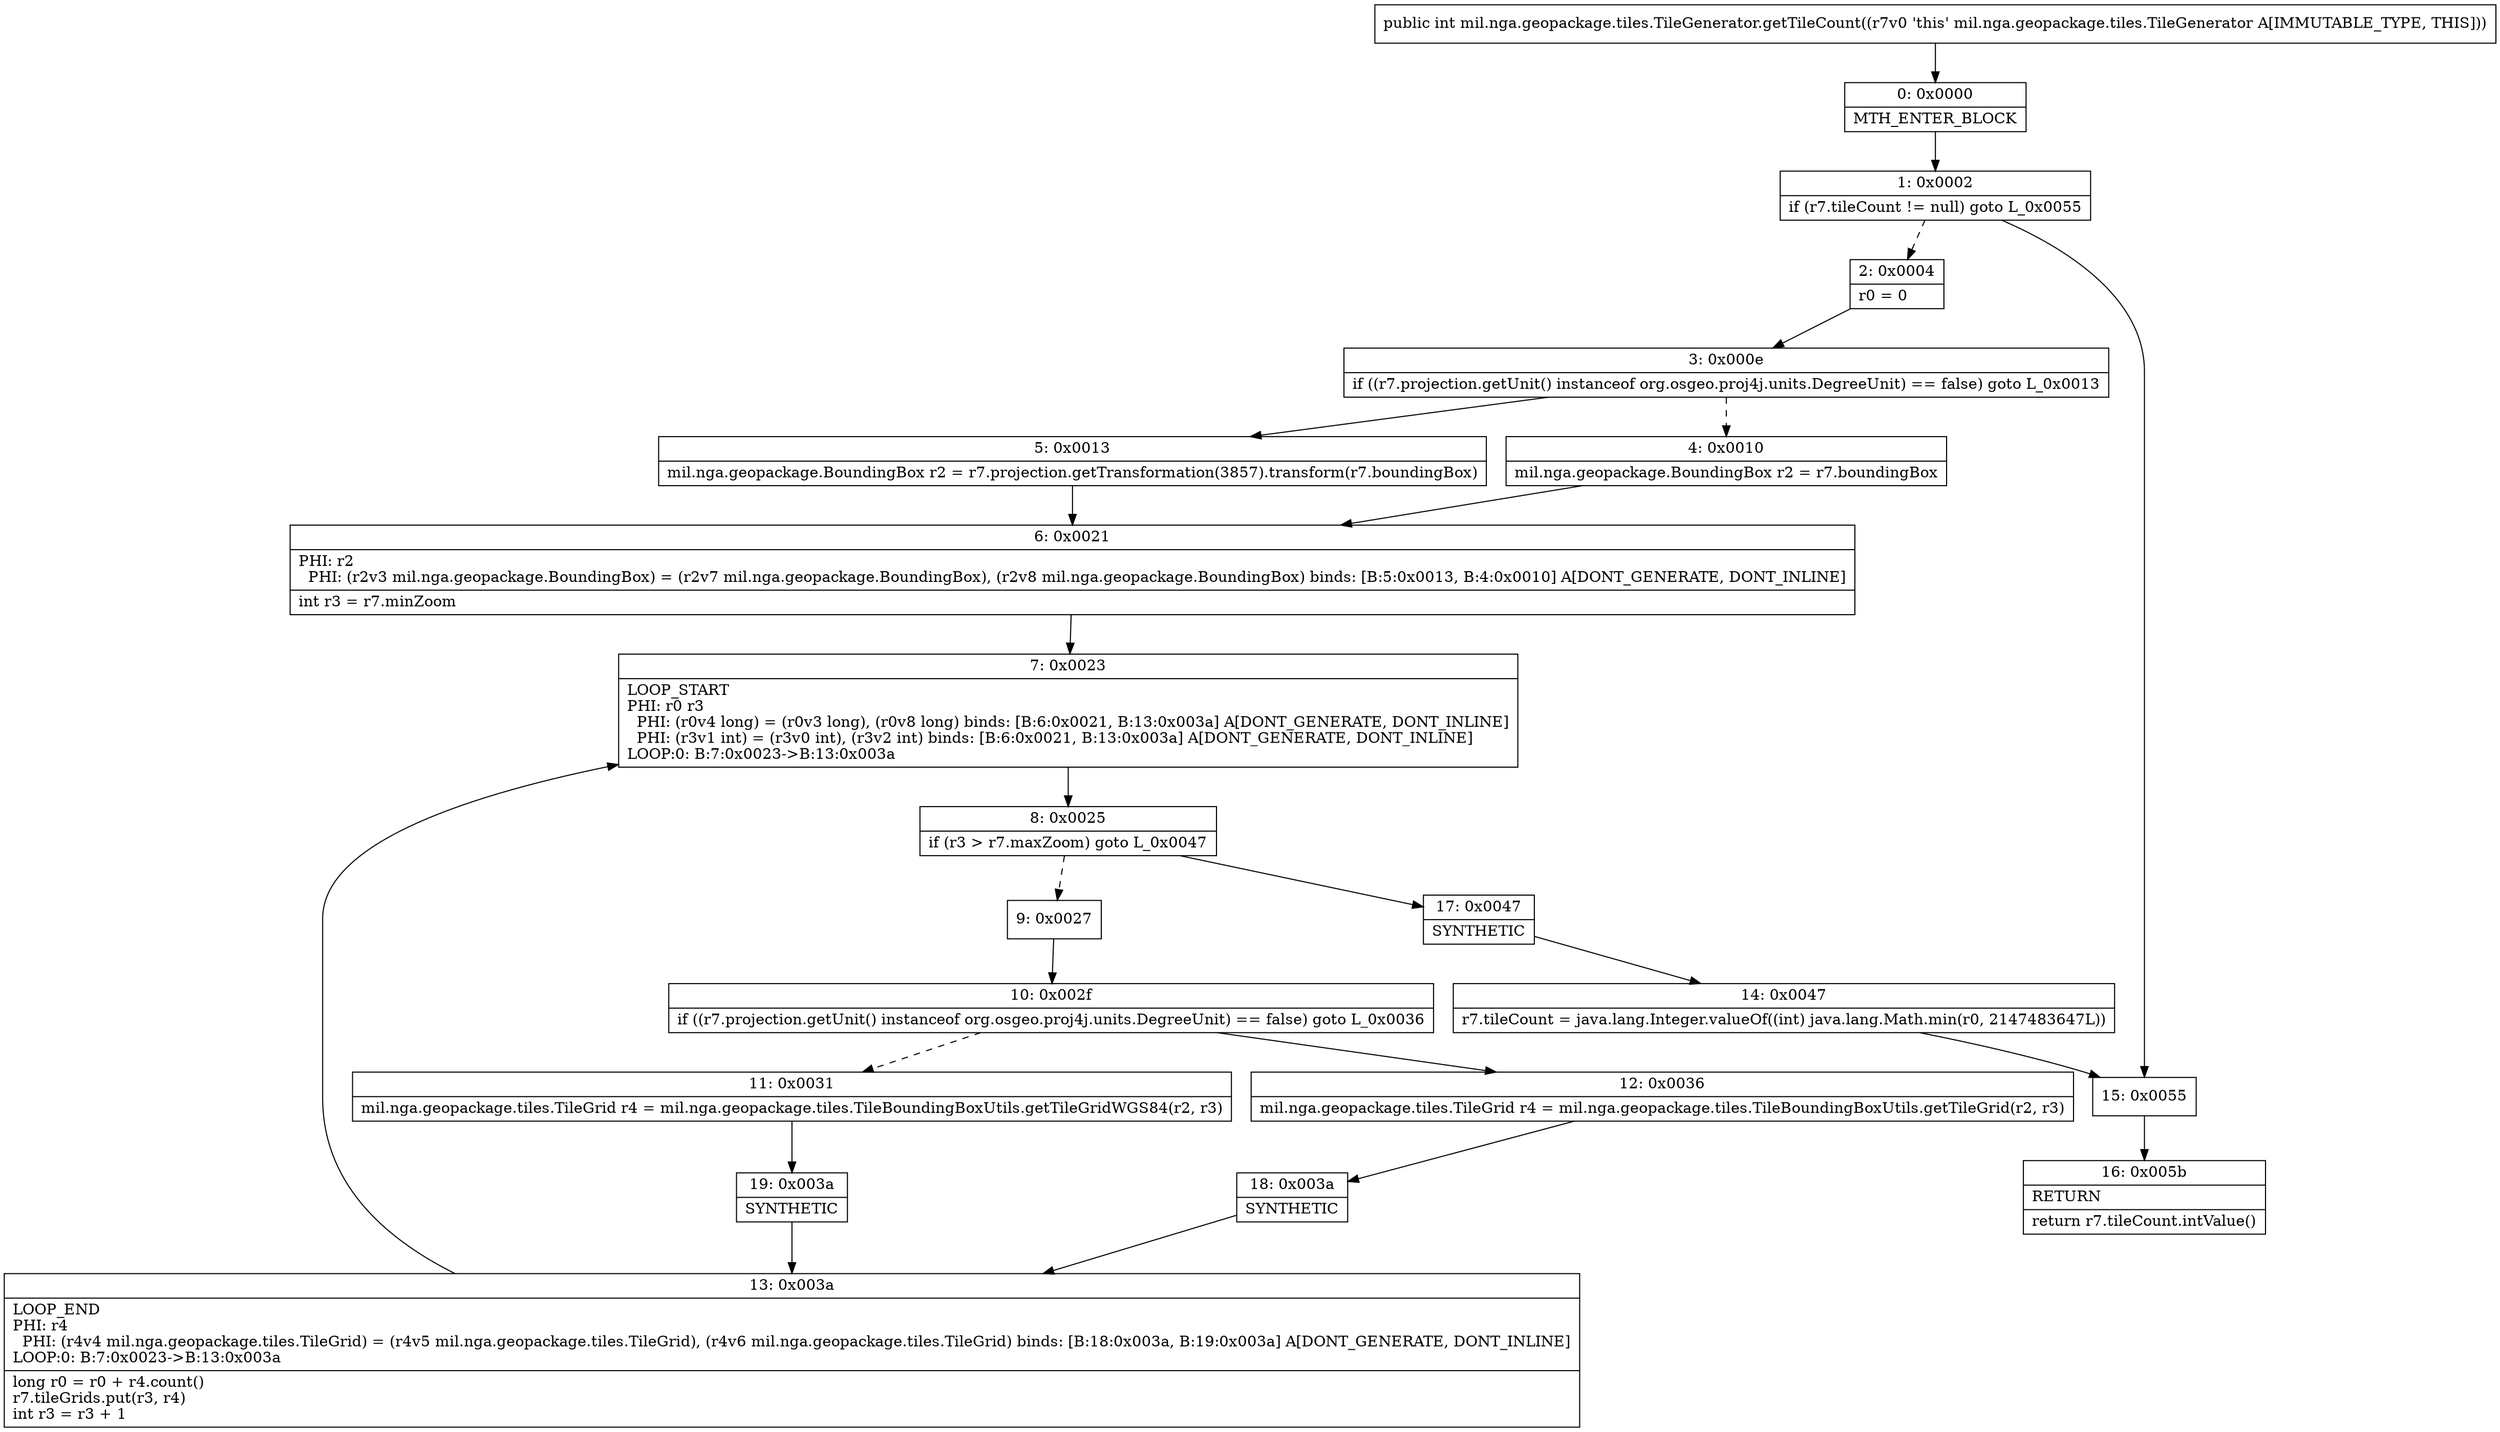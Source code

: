 digraph "CFG formil.nga.geopackage.tiles.TileGenerator.getTileCount()I" {
Node_0 [shape=record,label="{0\:\ 0x0000|MTH_ENTER_BLOCK\l}"];
Node_1 [shape=record,label="{1\:\ 0x0002|if (r7.tileCount != null) goto L_0x0055\l}"];
Node_2 [shape=record,label="{2\:\ 0x0004|r0 = 0\l}"];
Node_3 [shape=record,label="{3\:\ 0x000e|if ((r7.projection.getUnit() instanceof org.osgeo.proj4j.units.DegreeUnit) == false) goto L_0x0013\l}"];
Node_4 [shape=record,label="{4\:\ 0x0010|mil.nga.geopackage.BoundingBox r2 = r7.boundingBox\l}"];
Node_5 [shape=record,label="{5\:\ 0x0013|mil.nga.geopackage.BoundingBox r2 = r7.projection.getTransformation(3857).transform(r7.boundingBox)\l}"];
Node_6 [shape=record,label="{6\:\ 0x0021|PHI: r2 \l  PHI: (r2v3 mil.nga.geopackage.BoundingBox) = (r2v7 mil.nga.geopackage.BoundingBox), (r2v8 mil.nga.geopackage.BoundingBox) binds: [B:5:0x0013, B:4:0x0010] A[DONT_GENERATE, DONT_INLINE]\l|int r3 = r7.minZoom\l}"];
Node_7 [shape=record,label="{7\:\ 0x0023|LOOP_START\lPHI: r0 r3 \l  PHI: (r0v4 long) = (r0v3 long), (r0v8 long) binds: [B:6:0x0021, B:13:0x003a] A[DONT_GENERATE, DONT_INLINE]\l  PHI: (r3v1 int) = (r3v0 int), (r3v2 int) binds: [B:6:0x0021, B:13:0x003a] A[DONT_GENERATE, DONT_INLINE]\lLOOP:0: B:7:0x0023\-\>B:13:0x003a\l}"];
Node_8 [shape=record,label="{8\:\ 0x0025|if (r3 \> r7.maxZoom) goto L_0x0047\l}"];
Node_9 [shape=record,label="{9\:\ 0x0027}"];
Node_10 [shape=record,label="{10\:\ 0x002f|if ((r7.projection.getUnit() instanceof org.osgeo.proj4j.units.DegreeUnit) == false) goto L_0x0036\l}"];
Node_11 [shape=record,label="{11\:\ 0x0031|mil.nga.geopackage.tiles.TileGrid r4 = mil.nga.geopackage.tiles.TileBoundingBoxUtils.getTileGridWGS84(r2, r3)\l}"];
Node_12 [shape=record,label="{12\:\ 0x0036|mil.nga.geopackage.tiles.TileGrid r4 = mil.nga.geopackage.tiles.TileBoundingBoxUtils.getTileGrid(r2, r3)\l}"];
Node_13 [shape=record,label="{13\:\ 0x003a|LOOP_END\lPHI: r4 \l  PHI: (r4v4 mil.nga.geopackage.tiles.TileGrid) = (r4v5 mil.nga.geopackage.tiles.TileGrid), (r4v6 mil.nga.geopackage.tiles.TileGrid) binds: [B:18:0x003a, B:19:0x003a] A[DONT_GENERATE, DONT_INLINE]\lLOOP:0: B:7:0x0023\-\>B:13:0x003a\l|long r0 = r0 + r4.count()\lr7.tileGrids.put(r3, r4)\lint r3 = r3 + 1\l}"];
Node_14 [shape=record,label="{14\:\ 0x0047|r7.tileCount = java.lang.Integer.valueOf((int) java.lang.Math.min(r0, 2147483647L))\l}"];
Node_15 [shape=record,label="{15\:\ 0x0055}"];
Node_16 [shape=record,label="{16\:\ 0x005b|RETURN\l|return r7.tileCount.intValue()\l}"];
Node_17 [shape=record,label="{17\:\ 0x0047|SYNTHETIC\l}"];
Node_18 [shape=record,label="{18\:\ 0x003a|SYNTHETIC\l}"];
Node_19 [shape=record,label="{19\:\ 0x003a|SYNTHETIC\l}"];
MethodNode[shape=record,label="{public int mil.nga.geopackage.tiles.TileGenerator.getTileCount((r7v0 'this' mil.nga.geopackage.tiles.TileGenerator A[IMMUTABLE_TYPE, THIS])) }"];
MethodNode -> Node_0;
Node_0 -> Node_1;
Node_1 -> Node_2[style=dashed];
Node_1 -> Node_15;
Node_2 -> Node_3;
Node_3 -> Node_4[style=dashed];
Node_3 -> Node_5;
Node_4 -> Node_6;
Node_5 -> Node_6;
Node_6 -> Node_7;
Node_7 -> Node_8;
Node_8 -> Node_9[style=dashed];
Node_8 -> Node_17;
Node_9 -> Node_10;
Node_10 -> Node_11[style=dashed];
Node_10 -> Node_12;
Node_11 -> Node_19;
Node_12 -> Node_18;
Node_13 -> Node_7;
Node_14 -> Node_15;
Node_15 -> Node_16;
Node_17 -> Node_14;
Node_18 -> Node_13;
Node_19 -> Node_13;
}

